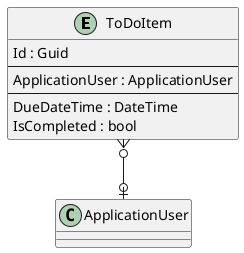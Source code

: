 @startuml

entity ToDoItem {
    Id : Guid
    --
    ApplicationUser : ApplicationUser
    ' ToDoItemKeyCodePlaceholder
    --
    DueDateTime : DateTime
    IsCompleted : bool
    ' ToDoItemPropertyCodePlaceholder
}

' EntityCodePlaceholder

ToDoItem }o--o| ApplicationUser
' RelationshipCodePlaceholder

@enduml
